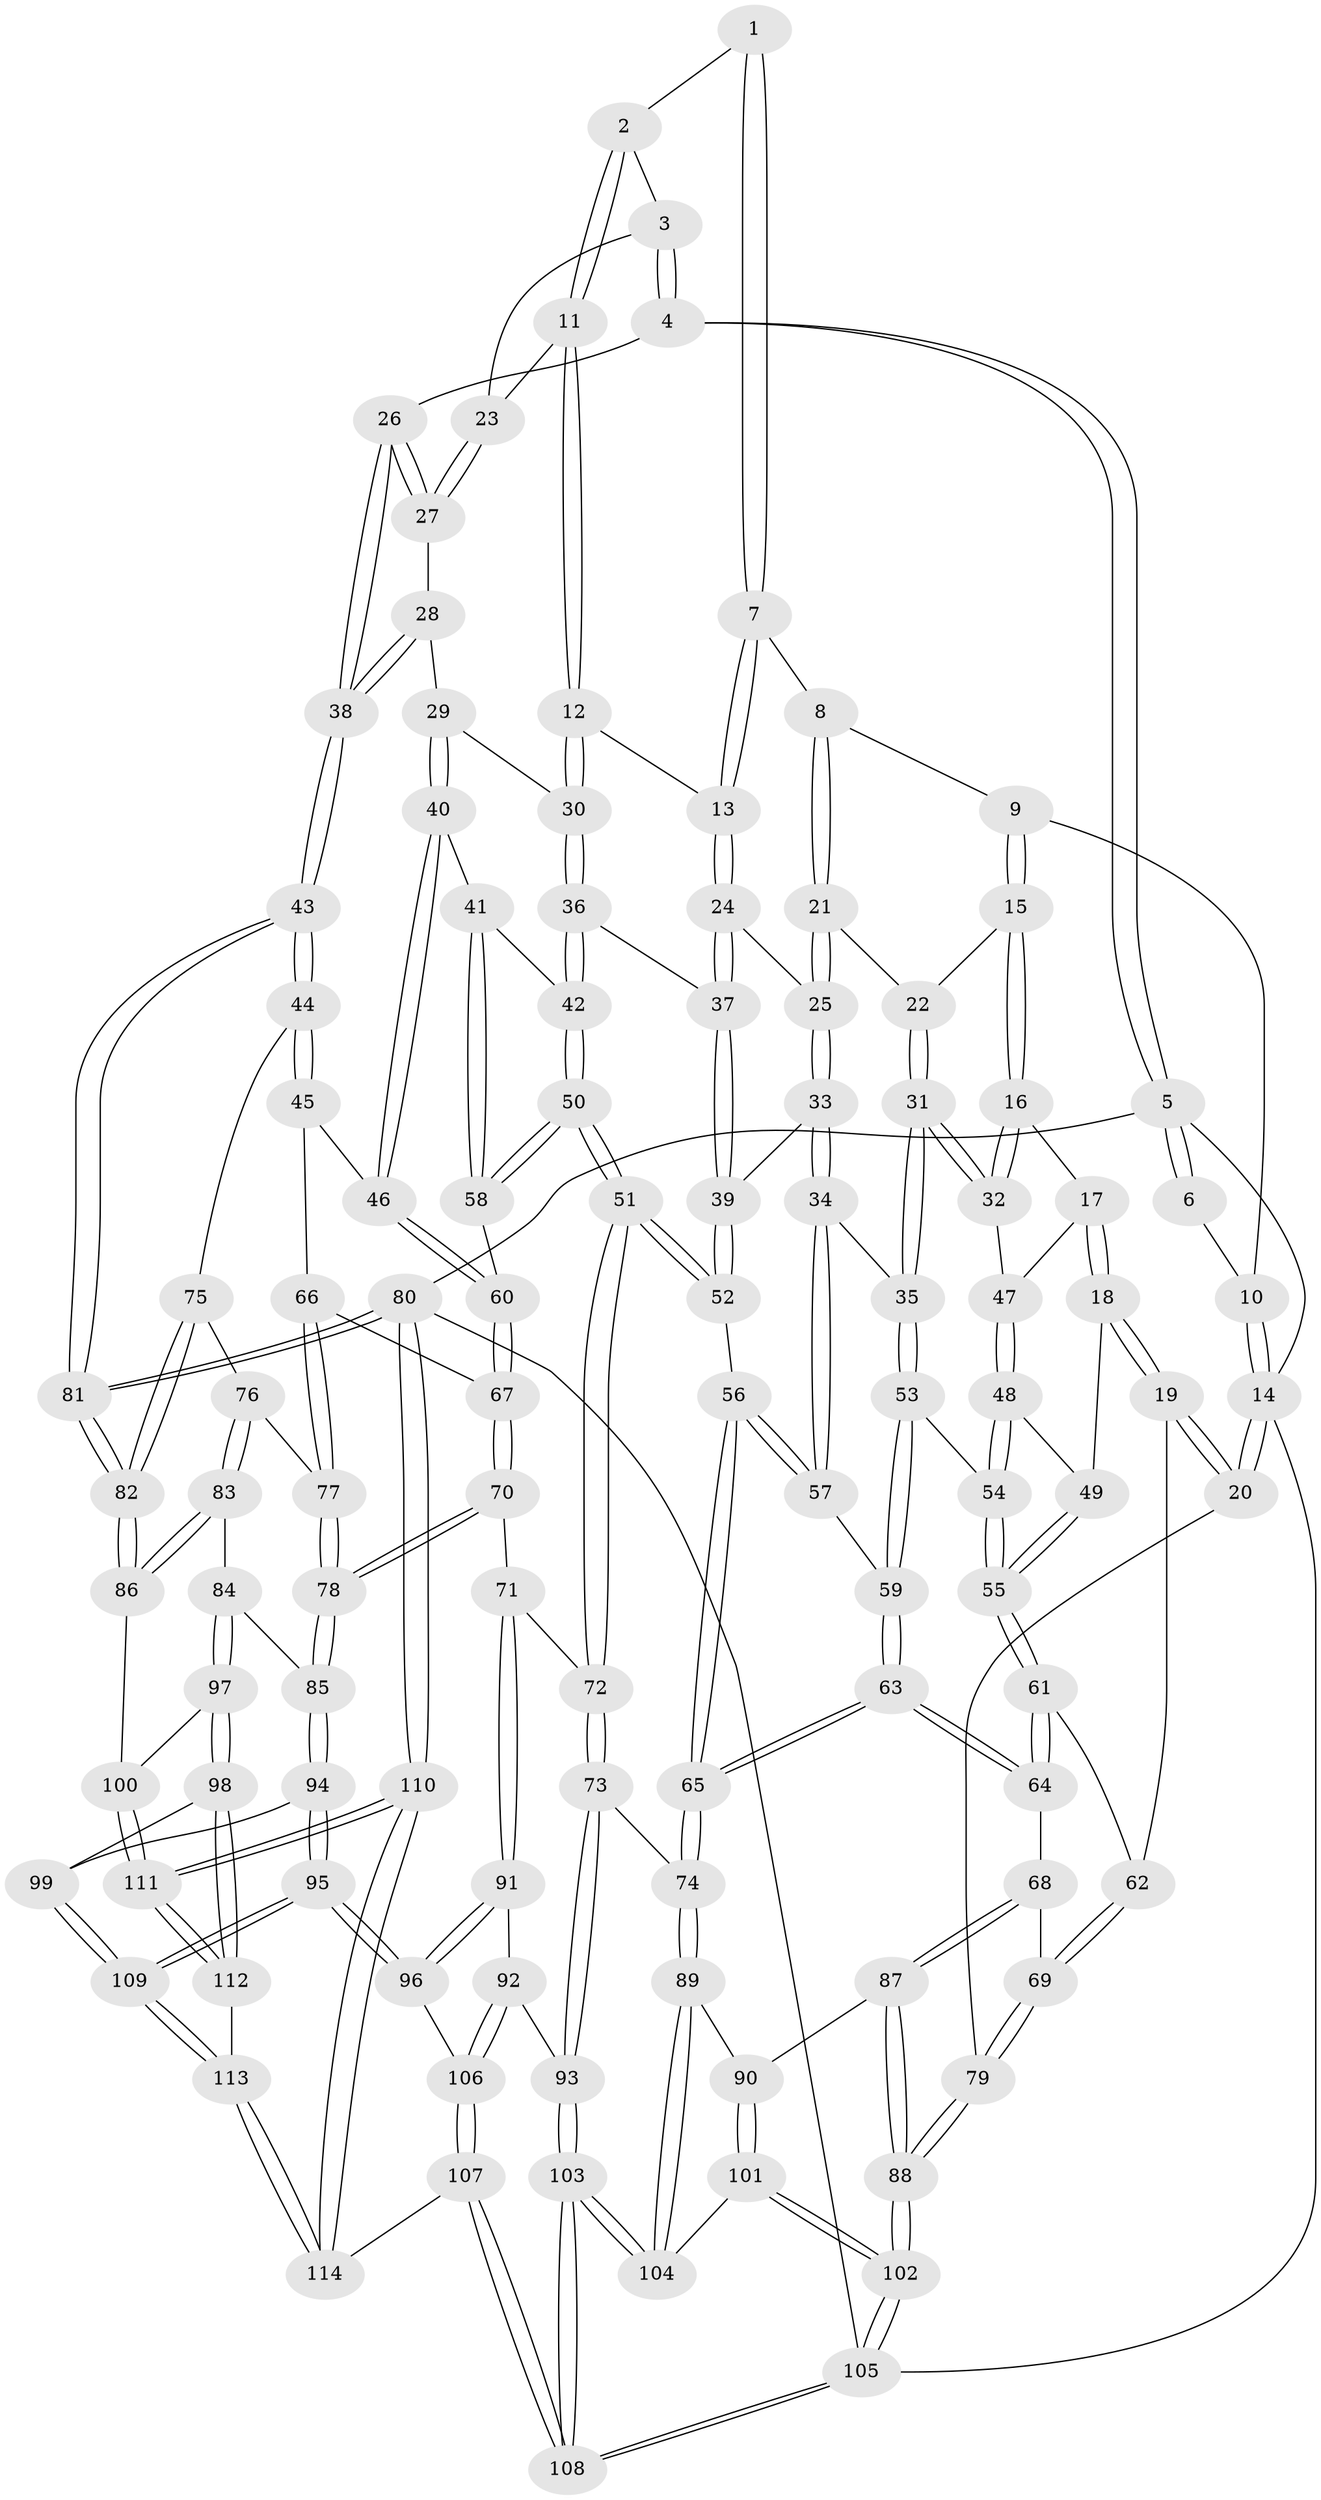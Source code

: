 // Generated by graph-tools (version 1.1) at 2025/03/03/09/25 03:03:11]
// undirected, 114 vertices, 282 edges
graph export_dot {
graph [start="1"]
  node [color=gray90,style=filled];
  1 [pos="+0.7126881824392015+0"];
  2 [pos="+0.8728108237091522+0.06249320067642043"];
  3 [pos="+0.9927761541285565+0.135922300465444"];
  4 [pos="+1+0.09175553395405868"];
  5 [pos="+1+0"];
  6 [pos="+0.7115483779265313+0"];
  7 [pos="+0.6888309055927774+0.025898748957958476"];
  8 [pos="+0.4520833805580021+0.09013023375938478"];
  9 [pos="+0.14438888442201053+0"];
  10 [pos="+0.12666636494169736+0"];
  11 [pos="+0.8850215229964972+0.2005581361743824"];
  12 [pos="+0.8461446258902261+0.2205519838142571"];
  13 [pos="+0.6882686191580248+0.032572226997531165"];
  14 [pos="+0+0"];
  15 [pos="+0.16313214292107744+0"];
  16 [pos="+0.1784696715990226+0.16476627486903328"];
  17 [pos="+0.05715727780482771+0.2975635437903673"];
  18 [pos="+0+0.3560114823400008"];
  19 [pos="+0+0.4160144225940934"];
  20 [pos="+0+0.4184839600623073"];
  21 [pos="+0.45220409702528064+0.18608340942531854"];
  22 [pos="+0.4236248816949638+0.19058968270108534"];
  23 [pos="+0.9394494767226405+0.1859810505306904"];
  24 [pos="+0.6094918375696451+0.22578465081888954"];
  25 [pos="+0.46610669988131165+0.19119881477809553"];
  26 [pos="+1+0.37309685170411866"];
  27 [pos="+0.9523742761392016+0.2747260864771311"];
  28 [pos="+0.875309508936336+0.3061194650702891"];
  29 [pos="+0.8625826707559562+0.30918704229650795"];
  30 [pos="+0.8407089764075265+0.27685382632928246"];
  31 [pos="+0.304854209659398+0.30691555612643956"];
  32 [pos="+0.29129467564395933+0.29800658890716736"];
  33 [pos="+0.4257933097180651+0.33817364684909423"];
  34 [pos="+0.33631332595862745+0.3413331688987582"];
  35 [pos="+0.3111202053935708+0.31771021357778656"];
  36 [pos="+0.656390066221427+0.295853467204955"];
  37 [pos="+0.6125064541635898+0.25015260048930515"];
  38 [pos="+1+0.4326420784716414"];
  39 [pos="+0.5124268293060313+0.34580757319288746"];
  40 [pos="+0.8598467335963791+0.40311486001826863"];
  41 [pos="+0.7954243082587924+0.3988547962711337"];
  42 [pos="+0.6745363667161545+0.34606754618095326"];
  43 [pos="+1+0.4795824135166219"];
  44 [pos="+0.9962993004557681+0.5153942073178505"];
  45 [pos="+0.9180356629030634+0.46565455449290977"];
  46 [pos="+0.882838211062137+0.4360821628434808"];
  47 [pos="+0.17643974605928997+0.3716408606151355"];
  48 [pos="+0.16415684184569052+0.4022495445191287"];
  49 [pos="+0.14832358034726376+0.4040406692666886"];
  50 [pos="+0.650243295868489+0.5054926303343185"];
  51 [pos="+0.5661458031050994+0.5429576319926797"];
  52 [pos="+0.516141468970501+0.5040160728258364"];
  53 [pos="+0.20451959781800017+0.46440613239299844"];
  54 [pos="+0.20143010830455596+0.4634858536251416"];
  55 [pos="+0.0997972783456877+0.4925182006206183"];
  56 [pos="+0.37686905989207087+0.5025236893326582"];
  57 [pos="+0.35812071790938166+0.4495356472408527"];
  58 [pos="+0.6947077015489111+0.5197968503455417"];
  59 [pos="+0.20546515117024966+0.4657154930755947"];
  60 [pos="+0.7048116360916749+0.5256950355210195"];
  61 [pos="+0.08599035699443343+0.49908152392807414"];
  62 [pos="+0.008226330721060255+0.4865242594069751"];
  63 [pos="+0.27859653765845666+0.6292228601580906"];
  64 [pos="+0.21231725886642072+0.6347608988010626"];
  65 [pos="+0.2841445107252394+0.6307896877270349"];
  66 [pos="+0.7434262981200791+0.5596504672688609"];
  67 [pos="+0.7297755286441551+0.5532311448364686"];
  68 [pos="+0.12485832682815483+0.6794185184395293"];
  69 [pos="+0.1012930682692264+0.665626289896911"];
  70 [pos="+0.6843552939839797+0.7289270676702868"];
  71 [pos="+0.647548283225865+0.7264176504994087"];
  72 [pos="+0.5624370463402072+0.5814948893470678"];
  73 [pos="+0.4036484261877767+0.7267462309046928"];
  74 [pos="+0.3043058722430247+0.6620012135488469"];
  75 [pos="+0.901010353943303+0.6260711753739612"];
  76 [pos="+0.8986775339676464+0.6272116829369259"];
  77 [pos="+0.7941131341833931+0.5993774647854778"];
  78 [pos="+0.7045357802022486+0.7364845784020541"];
  79 [pos="+0+0.637381297914613"];
  80 [pos="+1+1"];
  81 [pos="+1+0.9652708428294913"];
  82 [pos="+1+0.8312611309142417"];
  83 [pos="+0.839902983421426+0.7198809816834807"];
  84 [pos="+0.7544576868485132+0.7586707519281631"];
  85 [pos="+0.7225789277737455+0.7485761612402844"];
  86 [pos="+0.9254976500162228+0.8306299411898658"];
  87 [pos="+0.10136501322878305+0.7491637448916248"];
  88 [pos="+0+0.7230677883498421"];
  89 [pos="+0.17812801788173366+0.916429949951963"];
  90 [pos="+0.10566473105670475+0.7779330166665129"];
  91 [pos="+0.6251731650940238+0.7475827544854082"];
  92 [pos="+0.4738579298447787+0.7913051784868044"];
  93 [pos="+0.42169172100723207+0.7659381787843513"];
  94 [pos="+0.6906208852982095+0.8564963355795261"];
  95 [pos="+0.6380815591735708+0.907581809986263"];
  96 [pos="+0.6174181634914445+0.8840825208428232"];
  97 [pos="+0.7997249163695762+0.8636060430069968"];
  98 [pos="+0.7872862166247659+0.889983154003226"];
  99 [pos="+0.7418869990531156+0.880975060347108"];
  100 [pos="+0.8829156334943731+0.8565532861485783"];
  101 [pos="+0+0.8907395126386846"];
  102 [pos="+0+0.8993090666408908"];
  103 [pos="+0.2592811669070027+1"];
  104 [pos="+0.1783163527134736+0.9186596739713584"];
  105 [pos="+0+1"];
  106 [pos="+0.513407454455103+0.8730165359946629"];
  107 [pos="+0.4354387612918248+1"];
  108 [pos="+0.2937563800986512+1"];
  109 [pos="+0.6392961678595283+0.9116085400490189"];
  110 [pos="+1+1"];
  111 [pos="+0.8947054557714514+1"];
  112 [pos="+0.7828459358111807+0.9222530759359521"];
  113 [pos="+0.6510037203371831+0.974391257726213"];
  114 [pos="+0.5738814515298307+1"];
  1 -- 2;
  1 -- 7;
  1 -- 7;
  2 -- 3;
  2 -- 11;
  2 -- 11;
  3 -- 4;
  3 -- 4;
  3 -- 23;
  4 -- 5;
  4 -- 5;
  4 -- 26;
  5 -- 6;
  5 -- 6;
  5 -- 14;
  5 -- 80;
  6 -- 10;
  7 -- 8;
  7 -- 13;
  7 -- 13;
  8 -- 9;
  8 -- 21;
  8 -- 21;
  9 -- 10;
  9 -- 15;
  9 -- 15;
  10 -- 14;
  10 -- 14;
  11 -- 12;
  11 -- 12;
  11 -- 23;
  12 -- 13;
  12 -- 30;
  12 -- 30;
  13 -- 24;
  13 -- 24;
  14 -- 20;
  14 -- 20;
  14 -- 105;
  15 -- 16;
  15 -- 16;
  15 -- 22;
  16 -- 17;
  16 -- 32;
  16 -- 32;
  17 -- 18;
  17 -- 18;
  17 -- 47;
  18 -- 19;
  18 -- 19;
  18 -- 49;
  19 -- 20;
  19 -- 20;
  19 -- 62;
  20 -- 79;
  21 -- 22;
  21 -- 25;
  21 -- 25;
  22 -- 31;
  22 -- 31;
  23 -- 27;
  23 -- 27;
  24 -- 25;
  24 -- 37;
  24 -- 37;
  25 -- 33;
  25 -- 33;
  26 -- 27;
  26 -- 27;
  26 -- 38;
  26 -- 38;
  27 -- 28;
  28 -- 29;
  28 -- 38;
  28 -- 38;
  29 -- 30;
  29 -- 40;
  29 -- 40;
  30 -- 36;
  30 -- 36;
  31 -- 32;
  31 -- 32;
  31 -- 35;
  31 -- 35;
  32 -- 47;
  33 -- 34;
  33 -- 34;
  33 -- 39;
  34 -- 35;
  34 -- 57;
  34 -- 57;
  35 -- 53;
  35 -- 53;
  36 -- 37;
  36 -- 42;
  36 -- 42;
  37 -- 39;
  37 -- 39;
  38 -- 43;
  38 -- 43;
  39 -- 52;
  39 -- 52;
  40 -- 41;
  40 -- 46;
  40 -- 46;
  41 -- 42;
  41 -- 58;
  41 -- 58;
  42 -- 50;
  42 -- 50;
  43 -- 44;
  43 -- 44;
  43 -- 81;
  43 -- 81;
  44 -- 45;
  44 -- 45;
  44 -- 75;
  45 -- 46;
  45 -- 66;
  46 -- 60;
  46 -- 60;
  47 -- 48;
  47 -- 48;
  48 -- 49;
  48 -- 54;
  48 -- 54;
  49 -- 55;
  49 -- 55;
  50 -- 51;
  50 -- 51;
  50 -- 58;
  50 -- 58;
  51 -- 52;
  51 -- 52;
  51 -- 72;
  51 -- 72;
  52 -- 56;
  53 -- 54;
  53 -- 59;
  53 -- 59;
  54 -- 55;
  54 -- 55;
  55 -- 61;
  55 -- 61;
  56 -- 57;
  56 -- 57;
  56 -- 65;
  56 -- 65;
  57 -- 59;
  58 -- 60;
  59 -- 63;
  59 -- 63;
  60 -- 67;
  60 -- 67;
  61 -- 62;
  61 -- 64;
  61 -- 64;
  62 -- 69;
  62 -- 69;
  63 -- 64;
  63 -- 64;
  63 -- 65;
  63 -- 65;
  64 -- 68;
  65 -- 74;
  65 -- 74;
  66 -- 67;
  66 -- 77;
  66 -- 77;
  67 -- 70;
  67 -- 70;
  68 -- 69;
  68 -- 87;
  68 -- 87;
  69 -- 79;
  69 -- 79;
  70 -- 71;
  70 -- 78;
  70 -- 78;
  71 -- 72;
  71 -- 91;
  71 -- 91;
  72 -- 73;
  72 -- 73;
  73 -- 74;
  73 -- 93;
  73 -- 93;
  74 -- 89;
  74 -- 89;
  75 -- 76;
  75 -- 82;
  75 -- 82;
  76 -- 77;
  76 -- 83;
  76 -- 83;
  77 -- 78;
  77 -- 78;
  78 -- 85;
  78 -- 85;
  79 -- 88;
  79 -- 88;
  80 -- 81;
  80 -- 81;
  80 -- 110;
  80 -- 110;
  80 -- 105;
  81 -- 82;
  81 -- 82;
  82 -- 86;
  82 -- 86;
  83 -- 84;
  83 -- 86;
  83 -- 86;
  84 -- 85;
  84 -- 97;
  84 -- 97;
  85 -- 94;
  85 -- 94;
  86 -- 100;
  87 -- 88;
  87 -- 88;
  87 -- 90;
  88 -- 102;
  88 -- 102;
  89 -- 90;
  89 -- 104;
  89 -- 104;
  90 -- 101;
  90 -- 101;
  91 -- 92;
  91 -- 96;
  91 -- 96;
  92 -- 93;
  92 -- 106;
  92 -- 106;
  93 -- 103;
  93 -- 103;
  94 -- 95;
  94 -- 95;
  94 -- 99;
  95 -- 96;
  95 -- 96;
  95 -- 109;
  95 -- 109;
  96 -- 106;
  97 -- 98;
  97 -- 98;
  97 -- 100;
  98 -- 99;
  98 -- 112;
  98 -- 112;
  99 -- 109;
  99 -- 109;
  100 -- 111;
  100 -- 111;
  101 -- 102;
  101 -- 102;
  101 -- 104;
  102 -- 105;
  102 -- 105;
  103 -- 104;
  103 -- 104;
  103 -- 108;
  103 -- 108;
  105 -- 108;
  105 -- 108;
  106 -- 107;
  106 -- 107;
  107 -- 108;
  107 -- 108;
  107 -- 114;
  109 -- 113;
  109 -- 113;
  110 -- 111;
  110 -- 111;
  110 -- 114;
  110 -- 114;
  111 -- 112;
  111 -- 112;
  112 -- 113;
  113 -- 114;
  113 -- 114;
}
